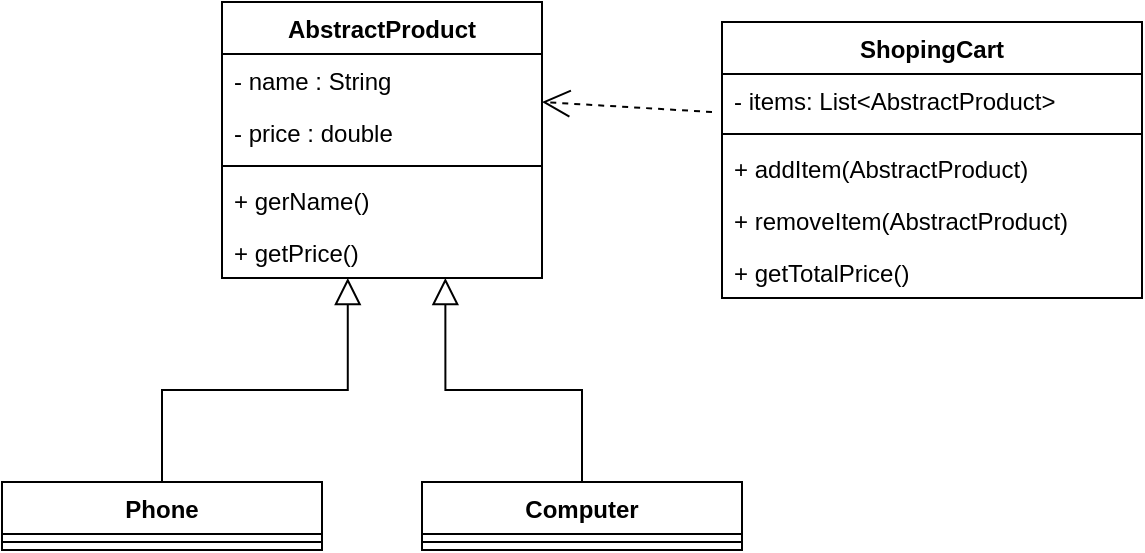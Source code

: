 <mxfile version="21.8.2" type="github">
  <diagram name="第 1 页" id="eBx3h2gKj6_HCztuXan-">
    <mxGraphModel dx="1490" dy="1059" grid="1" gridSize="10" guides="1" tooltips="1" connect="1" arrows="1" fold="1" page="1" pageScale="1" pageWidth="827" pageHeight="1169" math="0" shadow="0">
      <root>
        <mxCell id="0" />
        <mxCell id="1" parent="0" />
        <mxCell id="T60nF198d9R95vfIhOnv-5" value="AbstractProduct" style="swimlane;fontStyle=1;align=center;verticalAlign=top;childLayout=stackLayout;horizontal=1;startSize=26;horizontalStack=0;resizeParent=1;resizeParentMax=0;resizeLast=0;collapsible=1;marginBottom=0;whiteSpace=wrap;html=1;" parent="1" vertex="1">
          <mxGeometry x="-40" y="310" width="160" height="138" as="geometry" />
        </mxCell>
        <mxCell id="T60nF198d9R95vfIhOnv-6" value="- name : String" style="text;strokeColor=none;fillColor=none;align=left;verticalAlign=top;spacingLeft=4;spacingRight=4;overflow=hidden;rotatable=0;points=[[0,0.5],[1,0.5]];portConstraint=eastwest;whiteSpace=wrap;html=1;" parent="T60nF198d9R95vfIhOnv-5" vertex="1">
          <mxGeometry y="26" width="160" height="26" as="geometry" />
        </mxCell>
        <mxCell id="pXRvFqEu8pFY01dZWdWg-1" value="- price : double" style="text;strokeColor=none;fillColor=none;align=left;verticalAlign=top;spacingLeft=4;spacingRight=4;overflow=hidden;rotatable=0;points=[[0,0.5],[1,0.5]];portConstraint=eastwest;whiteSpace=wrap;html=1;" vertex="1" parent="T60nF198d9R95vfIhOnv-5">
          <mxGeometry y="52" width="160" height="26" as="geometry" />
        </mxCell>
        <mxCell id="T60nF198d9R95vfIhOnv-7" value="" style="line;strokeWidth=1;fillColor=none;align=left;verticalAlign=middle;spacingTop=-1;spacingLeft=3;spacingRight=3;rotatable=0;labelPosition=right;points=[];portConstraint=eastwest;strokeColor=inherit;" parent="T60nF198d9R95vfIhOnv-5" vertex="1">
          <mxGeometry y="78" width="160" height="8" as="geometry" />
        </mxCell>
        <mxCell id="T60nF198d9R95vfIhOnv-8" value="+ gerName()" style="text;strokeColor=none;fillColor=none;align=left;verticalAlign=top;spacingLeft=4;spacingRight=4;overflow=hidden;rotatable=0;points=[[0,0.5],[1,0.5]];portConstraint=eastwest;whiteSpace=wrap;html=1;" parent="T60nF198d9R95vfIhOnv-5" vertex="1">
          <mxGeometry y="86" width="160" height="26" as="geometry" />
        </mxCell>
        <mxCell id="pXRvFqEu8pFY01dZWdWg-2" value="+ getPrice()" style="text;strokeColor=none;fillColor=none;align=left;verticalAlign=top;spacingLeft=4;spacingRight=4;overflow=hidden;rotatable=0;points=[[0,0.5],[1,0.5]];portConstraint=eastwest;whiteSpace=wrap;html=1;" vertex="1" parent="T60nF198d9R95vfIhOnv-5">
          <mxGeometry y="112" width="160" height="26" as="geometry" />
        </mxCell>
        <mxCell id="T60nF198d9R95vfIhOnv-13" value="ShopingCart" style="swimlane;fontStyle=1;align=center;verticalAlign=top;childLayout=stackLayout;horizontal=1;startSize=26;horizontalStack=0;resizeParent=1;resizeParentMax=0;resizeLast=0;collapsible=1;marginBottom=0;whiteSpace=wrap;html=1;" parent="1" vertex="1">
          <mxGeometry x="210" y="320" width="210" height="138" as="geometry" />
        </mxCell>
        <mxCell id="T60nF198d9R95vfIhOnv-14" value="- items: List&amp;lt;AbstractProduct&amp;gt;" style="text;strokeColor=none;fillColor=none;align=left;verticalAlign=top;spacingLeft=4;spacingRight=4;overflow=hidden;rotatable=0;points=[[0,0.5],[1,0.5]];portConstraint=eastwest;whiteSpace=wrap;html=1;" parent="T60nF198d9R95vfIhOnv-13" vertex="1">
          <mxGeometry y="26" width="210" height="26" as="geometry" />
        </mxCell>
        <mxCell id="T60nF198d9R95vfIhOnv-15" value="" style="line;strokeWidth=1;fillColor=none;align=left;verticalAlign=middle;spacingTop=-1;spacingLeft=3;spacingRight=3;rotatable=0;labelPosition=right;points=[];portConstraint=eastwest;strokeColor=inherit;" parent="T60nF198d9R95vfIhOnv-13" vertex="1">
          <mxGeometry y="52" width="210" height="8" as="geometry" />
        </mxCell>
        <mxCell id="T60nF198d9R95vfIhOnv-16" value="+ addItem(AbstractProduct)" style="text;strokeColor=none;fillColor=none;align=left;verticalAlign=top;spacingLeft=4;spacingRight=4;overflow=hidden;rotatable=0;points=[[0,0.5],[1,0.5]];portConstraint=eastwest;whiteSpace=wrap;html=1;" parent="T60nF198d9R95vfIhOnv-13" vertex="1">
          <mxGeometry y="60" width="210" height="26" as="geometry" />
        </mxCell>
        <mxCell id="pXRvFqEu8pFY01dZWdWg-14" value="+ removeItem(AbstractProduct)" style="text;strokeColor=none;fillColor=none;align=left;verticalAlign=top;spacingLeft=4;spacingRight=4;overflow=hidden;rotatable=0;points=[[0,0.5],[1,0.5]];portConstraint=eastwest;whiteSpace=wrap;html=1;" vertex="1" parent="T60nF198d9R95vfIhOnv-13">
          <mxGeometry y="86" width="210" height="26" as="geometry" />
        </mxCell>
        <mxCell id="pXRvFqEu8pFY01dZWdWg-13" value="+ getTotalPrice()" style="text;strokeColor=none;fillColor=none;align=left;verticalAlign=top;spacingLeft=4;spacingRight=4;overflow=hidden;rotatable=0;points=[[0,0.5],[1,0.5]];portConstraint=eastwest;whiteSpace=wrap;html=1;" vertex="1" parent="T60nF198d9R95vfIhOnv-13">
          <mxGeometry y="112" width="210" height="26" as="geometry" />
        </mxCell>
        <mxCell id="T60nF198d9R95vfIhOnv-19" style="edgeStyle=orthogonalEdgeStyle;rounded=0;orthogonalLoop=1;jettySize=auto;html=1;exitX=0.5;exitY=0;exitDx=0;exitDy=0;entryX=0.513;entryY=0.962;entryDx=0;entryDy=0;entryPerimeter=0;endArrow=block;endFill=0;" parent="1" source="T60nF198d9R95vfIhOnv-5" edge="1">
          <mxGeometry relative="1" as="geometry" />
        </mxCell>
        <mxCell id="T60nF198d9R95vfIhOnv-20" style="edgeStyle=orthogonalEdgeStyle;rounded=0;orthogonalLoop=1;jettySize=auto;html=1;exitX=0.5;exitY=0;exitDx=0;exitDy=0;entryX=0.763;entryY=1;entryDx=0;entryDy=0;entryPerimeter=0;endArrow=block;endFill=0;" parent="1" source="T60nF198d9R95vfIhOnv-13" edge="1">
          <mxGeometry relative="1" as="geometry" />
        </mxCell>
        <mxCell id="T60nF198d9R95vfIhOnv-21" value="" style="endArrow=open;html=1;rounded=0;exitX=0;exitY=0.5;exitDx=0;exitDy=0;endFill=0;endSize=12;dashed=1;" parent="1" edge="1">
          <mxGeometry width="50" height="50" relative="1" as="geometry">
            <mxPoint x="205" y="365" as="sourcePoint" />
            <mxPoint x="120" y="360" as="targetPoint" />
          </mxGeometry>
        </mxCell>
        <mxCell id="pXRvFqEu8pFY01dZWdWg-3" value="Phone" style="swimlane;fontStyle=1;align=center;verticalAlign=top;childLayout=stackLayout;horizontal=1;startSize=26;horizontalStack=0;resizeParent=1;resizeParentMax=0;resizeLast=0;collapsible=1;marginBottom=0;whiteSpace=wrap;html=1;" vertex="1" parent="1">
          <mxGeometry x="-150" y="550" width="160" height="34" as="geometry" />
        </mxCell>
        <mxCell id="pXRvFqEu8pFY01dZWdWg-5" value="" style="line;strokeWidth=1;fillColor=none;align=left;verticalAlign=middle;spacingTop=-1;spacingLeft=3;spacingRight=3;rotatable=0;labelPosition=right;points=[];portConstraint=eastwest;strokeColor=inherit;" vertex="1" parent="pXRvFqEu8pFY01dZWdWg-3">
          <mxGeometry y="26" width="160" height="8" as="geometry" />
        </mxCell>
        <mxCell id="pXRvFqEu8pFY01dZWdWg-7" value="Computer" style="swimlane;fontStyle=1;align=center;verticalAlign=top;childLayout=stackLayout;horizontal=1;startSize=26;horizontalStack=0;resizeParent=1;resizeParentMax=0;resizeLast=0;collapsible=1;marginBottom=0;whiteSpace=wrap;html=1;" vertex="1" parent="1">
          <mxGeometry x="60" y="550" width="160" height="34" as="geometry" />
        </mxCell>
        <mxCell id="pXRvFqEu8pFY01dZWdWg-9" value="" style="line;strokeWidth=1;fillColor=none;align=left;verticalAlign=middle;spacingTop=-1;spacingLeft=3;spacingRight=3;rotatable=0;labelPosition=right;points=[];portConstraint=eastwest;strokeColor=inherit;" vertex="1" parent="pXRvFqEu8pFY01dZWdWg-7">
          <mxGeometry y="26" width="160" height="8" as="geometry" />
        </mxCell>
        <mxCell id="pXRvFqEu8pFY01dZWdWg-11" style="edgeStyle=orthogonalEdgeStyle;rounded=0;orthogonalLoop=1;jettySize=auto;html=1;exitX=0.5;exitY=0;exitDx=0;exitDy=0;entryX=0.698;entryY=1;entryDx=0;entryDy=0;entryPerimeter=0;endArrow=block;endFill=0;endSize=11;" edge="1" parent="1" source="pXRvFqEu8pFY01dZWdWg-7" target="pXRvFqEu8pFY01dZWdWg-2">
          <mxGeometry relative="1" as="geometry" />
        </mxCell>
        <mxCell id="pXRvFqEu8pFY01dZWdWg-12" style="edgeStyle=orthogonalEdgeStyle;rounded=0;orthogonalLoop=1;jettySize=auto;html=1;exitX=0.5;exitY=0;exitDx=0;exitDy=0;entryX=0.393;entryY=1;entryDx=0;entryDy=0;entryPerimeter=0;endArrow=block;endFill=0;endSize=11;" edge="1" parent="1" source="pXRvFqEu8pFY01dZWdWg-3" target="pXRvFqEu8pFY01dZWdWg-2">
          <mxGeometry relative="1" as="geometry" />
        </mxCell>
      </root>
    </mxGraphModel>
  </diagram>
</mxfile>
